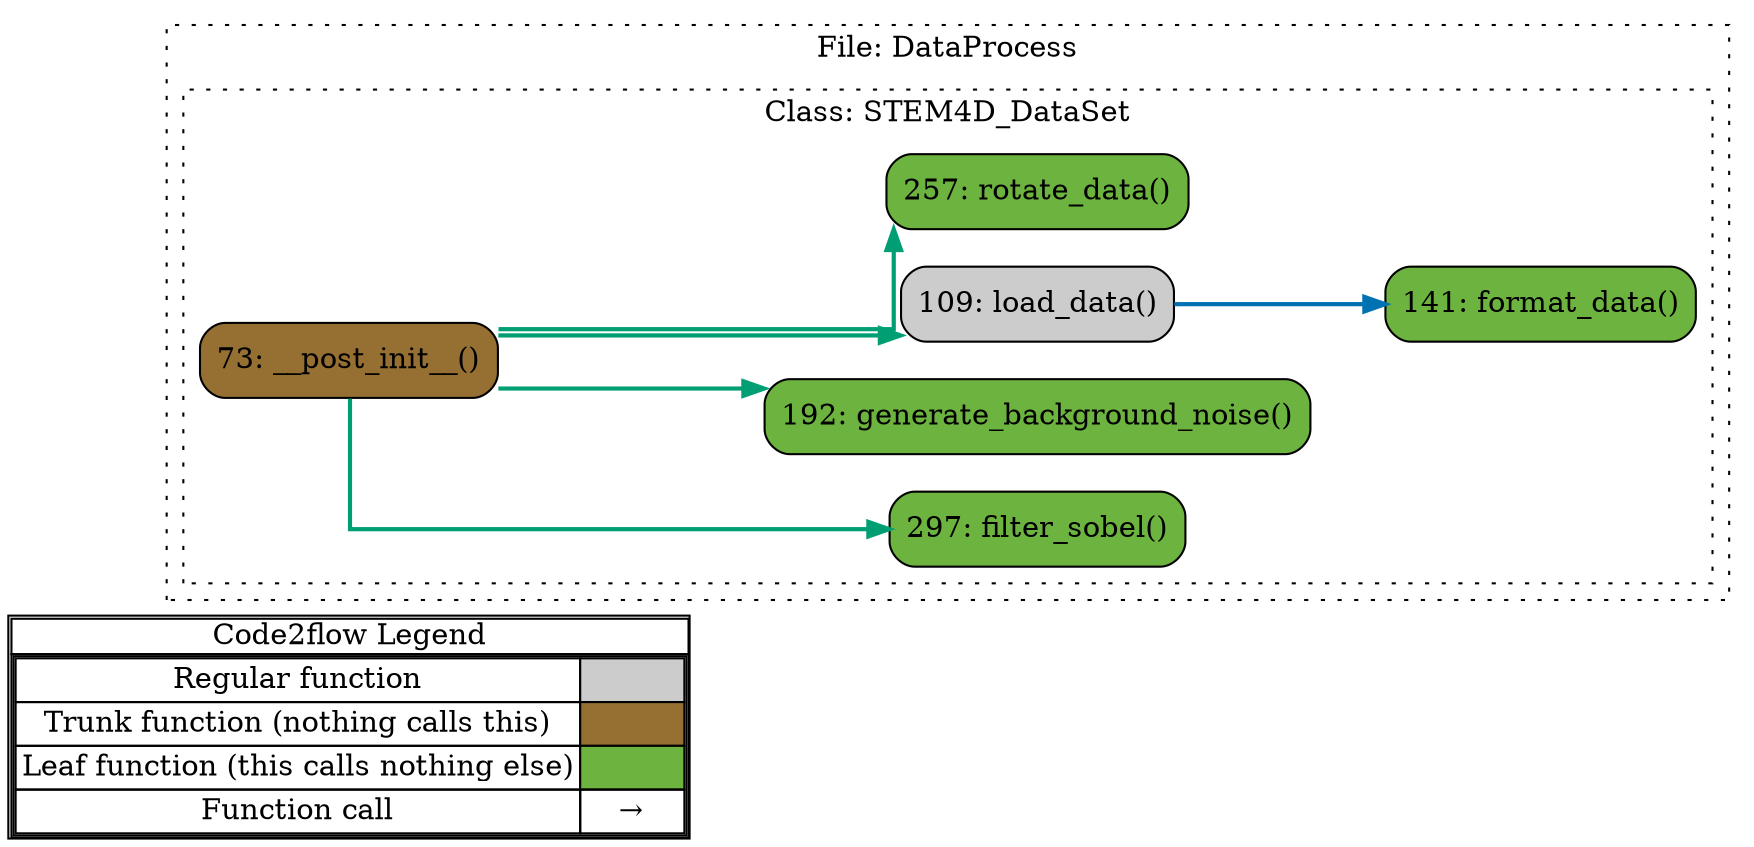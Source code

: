 digraph G {
concentrate=true;
splines="ortho";
rankdir="LR";
subgraph legend{
    rank = min;
    label = "legend";
    Legend [shape=none, margin=0, label = <
        <table cellspacing="0" cellpadding="0" border="1"><tr><td>Code2flow Legend</td></tr><tr><td>
        <table cellspacing="0">
        <tr><td>Regular function</td><td width="50px" bgcolor='#cccccc'></td></tr>
        <tr><td>Trunk function (nothing calls this)</td><td bgcolor='#966F33'></td></tr>
        <tr><td>Leaf function (this calls nothing else)</td><td bgcolor='#6db33f'></td></tr>
        <tr><td>Function call</td><td><font color='black'>&#8594;</font></td></tr>
        </table></td></tr></table>
        >];
}node_bcc75f3b [label="73: __post_init__()" name="DataProcess::STEM4D_DataSet.__post_init__" shape="rect" style="rounded,filled" fillcolor="#966F33" ];
node_de619a5e [label="297: filter_sobel()" name="DataProcess::STEM4D_DataSet.filter_sobel" shape="rect" style="rounded,filled" fillcolor="#6db33f" ];
node_ef180f62 [label="141: format_data()" name="DataProcess::STEM4D_DataSet.format_data" shape="rect" style="rounded,filled" fillcolor="#6db33f" ];
node_4a0d0559 [label="192: generate_background_noise()" name="DataProcess::STEM4D_DataSet.generate_background_noise" shape="rect" style="rounded,filled" fillcolor="#6db33f" ];
node_d1c8b71d [label="109: load_data()" name="DataProcess::STEM4D_DataSet.load_data" shape="rect" style="rounded,filled" fillcolor="#cccccc" ];
node_bb9db10f [label="257: rotate_data()" name="DataProcess::STEM4D_DataSet.rotate_data" shape="rect" style="rounded,filled" fillcolor="#6db33f" ];
node_bcc75f3b -> node_de619a5e [color="#009E73" penwidth="2"];
node_bcc75f3b -> node_4a0d0559 [color="#009E73" penwidth="2"];
node_bcc75f3b -> node_d1c8b71d [color="#009E73" penwidth="2"];
node_bcc75f3b -> node_bb9db10f [color="#009E73" penwidth="2"];
node_d1c8b71d -> node_ef180f62 [color="#0072B2" penwidth="2"];
node_d1c8b71d -> node_ef180f62 [color="#0072B2" penwidth="2"];
subgraph cluster_0a598675 {
    label="File: DataProcess";
    name="DataProcess";
    style="filled";
    graph[style=dotted];
    subgraph cluster_04ac9c6d {
        node_bcc75f3b node_d1c8b71d node_ef180f62 node_4a0d0559 node_bb9db10f node_de619a5e;
        label="Class: STEM4D_DataSet";
        name="STEM4D_DataSet";
        style="filled";
        graph[style=dotted];
    };
};
}
